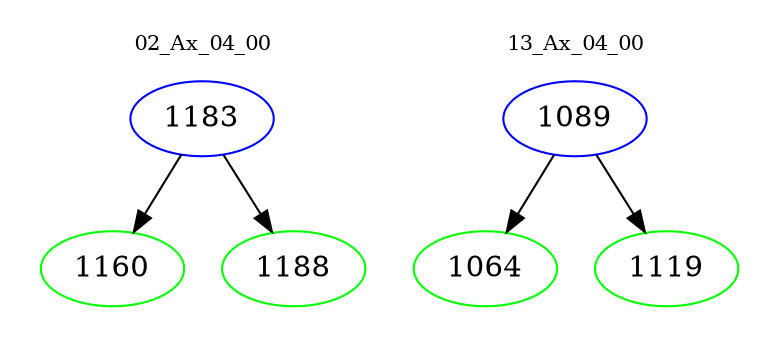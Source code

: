 digraph{
subgraph cluster_0 {
color = white
label = "02_Ax_04_00";
fontsize=10;
T0_1183 [label="1183", color="blue"]
T0_1183 -> T0_1160 [color="black"]
T0_1160 [label="1160", color="green"]
T0_1183 -> T0_1188 [color="black"]
T0_1188 [label="1188", color="green"]
}
subgraph cluster_1 {
color = white
label = "13_Ax_04_00";
fontsize=10;
T1_1089 [label="1089", color="blue"]
T1_1089 -> T1_1064 [color="black"]
T1_1064 [label="1064", color="green"]
T1_1089 -> T1_1119 [color="black"]
T1_1119 [label="1119", color="green"]
}
}
